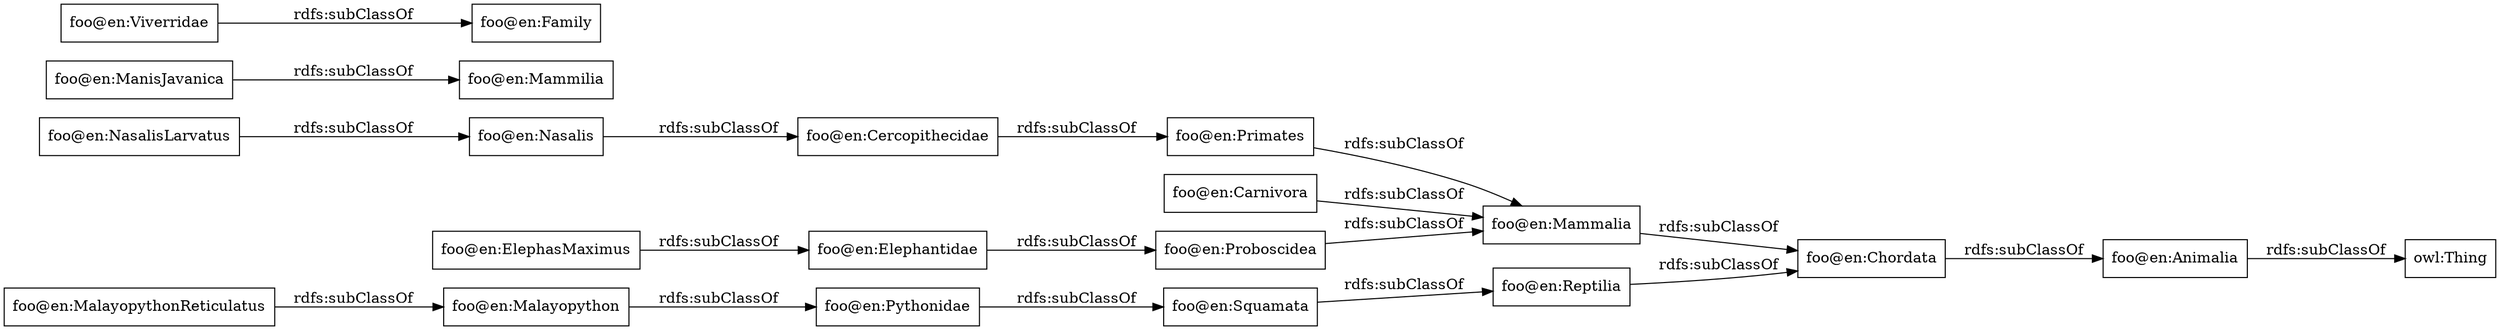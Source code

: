 digraph ar2dtool_diagram { 
rankdir=LR;
size="1000"
node [shape = rectangle, color="black"]; "foo@en:Squamata" "foo@en:Mammalia" "foo@en:Malayopython" "foo@en:Animalia" "foo@en:Cercopithecidae" "foo@en:ManisJavanica" "foo@en:ElephasMaximus" "foo@en:MalayopythonReticulatus" "foo@en:Primates" "foo@en:Carnivora" "foo@en:Viverridae" "foo@en:Nasalis" "foo@en:Elephantidae" "foo@en:Reptilia" "foo@en:Pythonidae" "foo@en:Proboscidea" "foo@en:Chordata" ; /*classes style*/
	"foo@en:Cercopithecidae" -> "foo@en:Primates" [ label = "rdfs:subClassOf" ];
	"foo@en:Chordata" -> "foo@en:Animalia" [ label = "rdfs:subClassOf" ];
	"foo@en:Squamata" -> "foo@en:Reptilia" [ label = "rdfs:subClassOf" ];
	"foo@en:Elephantidae" -> "foo@en:Proboscidea" [ label = "rdfs:subClassOf" ];
	"foo@en:Proboscidea" -> "foo@en:Mammalia" [ label = "rdfs:subClassOf" ];
	"foo@en:Reptilia" -> "foo@en:Chordata" [ label = "rdfs:subClassOf" ];
	"foo@en:ManisJavanica" -> "foo@en:Mammilia" [ label = "rdfs:subClassOf" ];
	"foo@en:Nasalis" -> "foo@en:Cercopithecidae" [ label = "rdfs:subClassOf" ];
	"foo@en:Viverridae" -> "foo@en:Family" [ label = "rdfs:subClassOf" ];
	"foo@en:ElephasMaximus" -> "foo@en:Elephantidae" [ label = "rdfs:subClassOf" ];
	"foo@en:Animalia" -> "owl:Thing" [ label = "rdfs:subClassOf" ];
	"foo@en:Malayopython" -> "foo@en:Pythonidae" [ label = "rdfs:subClassOf" ];
	"foo@en:Carnivora" -> "foo@en:Mammalia" [ label = "rdfs:subClassOf" ];
	"foo@en:Mammalia" -> "foo@en:Chordata" [ label = "rdfs:subClassOf" ];
	"foo@en:MalayopythonReticulatus" -> "foo@en:Malayopython" [ label = "rdfs:subClassOf" ];
	"foo@en:Pythonidae" -> "foo@en:Squamata" [ label = "rdfs:subClassOf" ];
	"foo@en:Primates" -> "foo@en:Mammalia" [ label = "rdfs:subClassOf" ];
	"foo@en:NasalisLarvatus" -> "foo@en:Nasalis" [ label = "rdfs:subClassOf" ];

}
